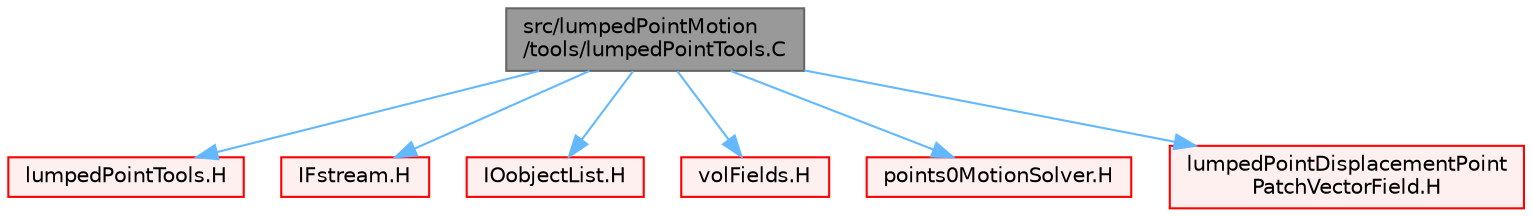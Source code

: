 digraph "src/lumpedPointMotion/tools/lumpedPointTools.C"
{
 // LATEX_PDF_SIZE
  bgcolor="transparent";
  edge [fontname=Helvetica,fontsize=10,labelfontname=Helvetica,labelfontsize=10];
  node [fontname=Helvetica,fontsize=10,shape=box,height=0.2,width=0.4];
  Node1 [id="Node000001",label="src/lumpedPointMotion\l/tools/lumpedPointTools.C",height=0.2,width=0.4,color="gray40", fillcolor="grey60", style="filled", fontcolor="black",tooltip=" "];
  Node1 -> Node2 [id="edge1_Node000001_Node000002",color="steelblue1",style="solid",tooltip=" "];
  Node2 [id="Node000002",label="lumpedPointTools.H",height=0.2,width=0.4,color="red", fillcolor="#FFF0F0", style="filled",URL="$lumpedPointTools_8H.html",tooltip=" "];
  Node1 -> Node387 [id="edge2_Node000001_Node000387",color="steelblue1",style="solid",tooltip=" "];
  Node387 [id="Node000387",label="IFstream.H",height=0.2,width=0.4,color="red", fillcolor="#FFF0F0", style="filled",URL="$IFstream_8H.html",tooltip=" "];
  Node1 -> Node390 [id="edge3_Node000001_Node000390",color="steelblue1",style="solid",tooltip=" "];
  Node390 [id="Node000390",label="IOobjectList.H",height=0.2,width=0.4,color="red", fillcolor="#FFF0F0", style="filled",URL="$IOobjectList_8H.html",tooltip=" "];
  Node1 -> Node392 [id="edge4_Node000001_Node000392",color="steelblue1",style="solid",tooltip=" "];
  Node392 [id="Node000392",label="volFields.H",height=0.2,width=0.4,color="red", fillcolor="#FFF0F0", style="filled",URL="$volFields_8H.html",tooltip=" "];
  Node1 -> Node399 [id="edge5_Node000001_Node000399",color="steelblue1",style="solid",tooltip=" "];
  Node399 [id="Node000399",label="points0MotionSolver.H",height=0.2,width=0.4,color="red", fillcolor="#FFF0F0", style="filled",URL="$points0MotionSolver_8H.html",tooltip=" "];
  Node1 -> Node428 [id="edge6_Node000001_Node000428",color="steelblue1",style="solid",tooltip=" "];
  Node428 [id="Node000428",label="lumpedPointDisplacementPoint\lPatchVectorField.H",height=0.2,width=0.4,color="red", fillcolor="#FFF0F0", style="filled",URL="$lumpedPointDisplacementPointPatchVectorField_8H.html",tooltip=" "];
}
